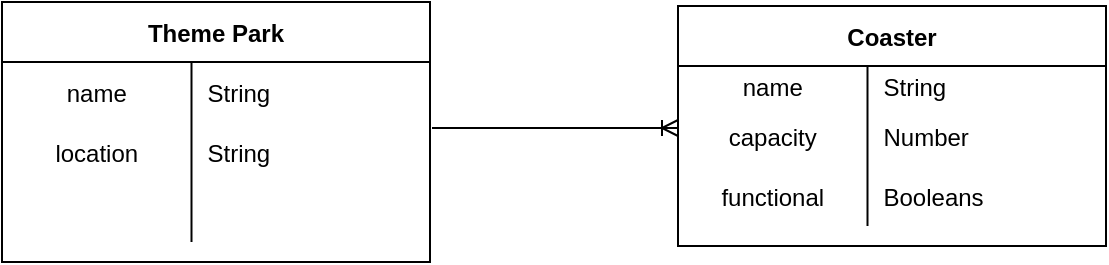 <mxfile version="17.1.3" type="github"><diagram id="X62rQS5aeDJdsgVH3zLv" name="Page-1"><mxGraphModel dx="826" dy="264" grid="0" gridSize="10" guides="1" tooltips="1" connect="1" arrows="1" fold="1" page="0" pageScale="1" pageWidth="850" pageHeight="1100" math="0" shadow="0"><root><mxCell id="0"/><mxCell id="1" parent="0"/><mxCell id="aImz_UxLYSwYzQLHnqS9-3" value="Theme Park" style="shape=table;startSize=30;container=1;collapsible=1;childLayout=tableLayout;fixedRows=1;rowLines=0;fontStyle=1;align=center;resizeLast=1;" vertex="1" parent="1"><mxGeometry x="-236" y="538" width="214" height="130" as="geometry"/></mxCell><mxCell id="aImz_UxLYSwYzQLHnqS9-10" value="" style="shape=tableRow;horizontal=0;startSize=0;swimlaneHead=0;swimlaneBody=0;fillColor=none;collapsible=0;dropTarget=0;points=[[0,0.5],[1,0.5]];portConstraint=eastwest;top=0;left=0;right=0;bottom=0;" vertex="1" parent="aImz_UxLYSwYzQLHnqS9-3"><mxGeometry y="30" width="214" height="30" as="geometry"/></mxCell><mxCell id="aImz_UxLYSwYzQLHnqS9-11" value="name" style="shape=partialRectangle;connectable=0;fillColor=none;top=0;left=0;bottom=0;right=0;editable=1;overflow=hidden;" vertex="1" parent="aImz_UxLYSwYzQLHnqS9-10"><mxGeometry width="94.75" height="30" as="geometry"><mxRectangle width="94.75" height="30" as="alternateBounds"/></mxGeometry></mxCell><mxCell id="aImz_UxLYSwYzQLHnqS9-12" value="String" style="shape=partialRectangle;connectable=0;fillColor=none;top=0;left=0;bottom=0;right=0;align=left;spacingLeft=6;overflow=hidden;" vertex="1" parent="aImz_UxLYSwYzQLHnqS9-10"><mxGeometry x="94.75" width="119.25" height="30" as="geometry"><mxRectangle width="119.25" height="30" as="alternateBounds"/></mxGeometry></mxCell><mxCell id="aImz_UxLYSwYzQLHnqS9-13" value="" style="shape=tableRow;horizontal=0;startSize=0;swimlaneHead=0;swimlaneBody=0;fillColor=none;collapsible=0;dropTarget=0;points=[[0,0.5],[1,0.5]];portConstraint=eastwest;top=0;left=0;right=0;bottom=0;" vertex="1" parent="aImz_UxLYSwYzQLHnqS9-3"><mxGeometry y="60" width="214" height="30" as="geometry"/></mxCell><mxCell id="aImz_UxLYSwYzQLHnqS9-14" value="location" style="shape=partialRectangle;connectable=0;fillColor=none;top=0;left=0;bottom=0;right=0;editable=1;overflow=hidden;" vertex="1" parent="aImz_UxLYSwYzQLHnqS9-13"><mxGeometry width="94.75" height="30" as="geometry"><mxRectangle width="94.75" height="30" as="alternateBounds"/></mxGeometry></mxCell><mxCell id="aImz_UxLYSwYzQLHnqS9-15" value="String" style="shape=partialRectangle;connectable=0;fillColor=none;top=0;left=0;bottom=0;right=0;align=left;spacingLeft=6;overflow=hidden;" vertex="1" parent="aImz_UxLYSwYzQLHnqS9-13"><mxGeometry x="94.75" width="119.25" height="30" as="geometry"><mxRectangle width="119.25" height="30" as="alternateBounds"/></mxGeometry></mxCell><mxCell id="aImz_UxLYSwYzQLHnqS9-30" value="" style="shape=tableRow;horizontal=0;startSize=0;swimlaneHead=0;swimlaneBody=0;fillColor=none;collapsible=0;dropTarget=0;points=[[0,0.5],[1,0.5]];portConstraint=eastwest;top=0;left=0;right=0;bottom=0;" vertex="1" parent="aImz_UxLYSwYzQLHnqS9-3"><mxGeometry y="90" width="214" height="30" as="geometry"/></mxCell><mxCell id="aImz_UxLYSwYzQLHnqS9-31" value="" style="shape=partialRectangle;connectable=0;fillColor=none;top=0;left=0;bottom=0;right=0;editable=1;overflow=hidden;" vertex="1" parent="aImz_UxLYSwYzQLHnqS9-30"><mxGeometry width="94.75" height="30" as="geometry"><mxRectangle width="94.75" height="30" as="alternateBounds"/></mxGeometry></mxCell><mxCell id="aImz_UxLYSwYzQLHnqS9-32" value="" style="shape=partialRectangle;connectable=0;fillColor=none;top=0;left=0;bottom=0;right=0;align=left;spacingLeft=6;overflow=hidden;" vertex="1" parent="aImz_UxLYSwYzQLHnqS9-30"><mxGeometry x="94.75" width="119.25" height="30" as="geometry"><mxRectangle width="119.25" height="30" as="alternateBounds"/></mxGeometry></mxCell><mxCell id="aImz_UxLYSwYzQLHnqS9-36" value="Coaster" style="shape=table;startSize=30;container=1;collapsible=1;childLayout=tableLayout;fixedRows=1;rowLines=0;fontStyle=1;align=center;resizeLast=1;" vertex="1" parent="1"><mxGeometry x="102" y="540" width="214" height="120" as="geometry"/></mxCell><mxCell id="aImz_UxLYSwYzQLHnqS9-37" value="" style="shape=tableRow;horizontal=0;startSize=0;swimlaneHead=0;swimlaneBody=0;fillColor=none;collapsible=0;dropTarget=0;points=[[0,0.5],[1,0.5]];portConstraint=eastwest;top=0;left=0;right=0;bottom=0;" vertex="1" parent="aImz_UxLYSwYzQLHnqS9-36"><mxGeometry y="30" width="214" height="20" as="geometry"/></mxCell><mxCell id="aImz_UxLYSwYzQLHnqS9-38" value="name" style="shape=partialRectangle;connectable=0;fillColor=none;top=0;left=0;bottom=0;right=0;editable=1;overflow=hidden;" vertex="1" parent="aImz_UxLYSwYzQLHnqS9-37"><mxGeometry width="94.75" height="20" as="geometry"><mxRectangle width="94.75" height="20" as="alternateBounds"/></mxGeometry></mxCell><mxCell id="aImz_UxLYSwYzQLHnqS9-39" value="String" style="shape=partialRectangle;connectable=0;fillColor=none;top=0;left=0;bottom=0;right=0;align=left;spacingLeft=6;overflow=hidden;" vertex="1" parent="aImz_UxLYSwYzQLHnqS9-37"><mxGeometry x="94.75" width="119.25" height="20" as="geometry"><mxRectangle width="119.25" height="20" as="alternateBounds"/></mxGeometry></mxCell><mxCell id="aImz_UxLYSwYzQLHnqS9-40" value="" style="shape=tableRow;horizontal=0;startSize=0;swimlaneHead=0;swimlaneBody=0;fillColor=none;collapsible=0;dropTarget=0;points=[[0,0.5],[1,0.5]];portConstraint=eastwest;top=0;left=0;right=0;bottom=0;" vertex="1" parent="aImz_UxLYSwYzQLHnqS9-36"><mxGeometry y="50" width="214" height="30" as="geometry"/></mxCell><mxCell id="aImz_UxLYSwYzQLHnqS9-41" value="capacity" style="shape=partialRectangle;connectable=0;fillColor=none;top=0;left=0;bottom=0;right=0;editable=1;overflow=hidden;" vertex="1" parent="aImz_UxLYSwYzQLHnqS9-40"><mxGeometry width="94.75" height="30" as="geometry"><mxRectangle width="94.75" height="30" as="alternateBounds"/></mxGeometry></mxCell><mxCell id="aImz_UxLYSwYzQLHnqS9-42" value="Number" style="shape=partialRectangle;connectable=0;fillColor=none;top=0;left=0;bottom=0;right=0;align=left;spacingLeft=6;overflow=hidden;" vertex="1" parent="aImz_UxLYSwYzQLHnqS9-40"><mxGeometry x="94.75" width="119.25" height="30" as="geometry"><mxRectangle width="119.25" height="30" as="alternateBounds"/></mxGeometry></mxCell><mxCell id="aImz_UxLYSwYzQLHnqS9-43" value="" style="shape=tableRow;horizontal=0;startSize=0;swimlaneHead=0;swimlaneBody=0;fillColor=none;collapsible=0;dropTarget=0;points=[[0,0.5],[1,0.5]];portConstraint=eastwest;top=0;left=0;right=0;bottom=0;" vertex="1" parent="aImz_UxLYSwYzQLHnqS9-36"><mxGeometry y="80" width="214" height="30" as="geometry"/></mxCell><mxCell id="aImz_UxLYSwYzQLHnqS9-44" value="functional" style="shape=partialRectangle;connectable=0;fillColor=none;top=0;left=0;bottom=0;right=0;editable=1;overflow=hidden;" vertex="1" parent="aImz_UxLYSwYzQLHnqS9-43"><mxGeometry width="94.75" height="30" as="geometry"><mxRectangle width="94.75" height="30" as="alternateBounds"/></mxGeometry></mxCell><mxCell id="aImz_UxLYSwYzQLHnqS9-45" value="Booleans" style="shape=partialRectangle;connectable=0;fillColor=none;top=0;left=0;bottom=0;right=0;align=left;spacingLeft=6;overflow=hidden;" vertex="1" parent="aImz_UxLYSwYzQLHnqS9-43"><mxGeometry x="94.75" width="119.25" height="30" as="geometry"><mxRectangle width="119.25" height="30" as="alternateBounds"/></mxGeometry></mxCell><mxCell id="aImz_UxLYSwYzQLHnqS9-47" value="" style="edgeStyle=entityRelationEdgeStyle;fontSize=12;html=1;endArrow=ERoneToMany;rounded=0;" edge="1" parent="1"><mxGeometry width="100" height="100" relative="1" as="geometry"><mxPoint x="-21" y="601" as="sourcePoint"/><mxPoint x="102" y="601" as="targetPoint"/></mxGeometry></mxCell></root></mxGraphModel></diagram></mxfile>